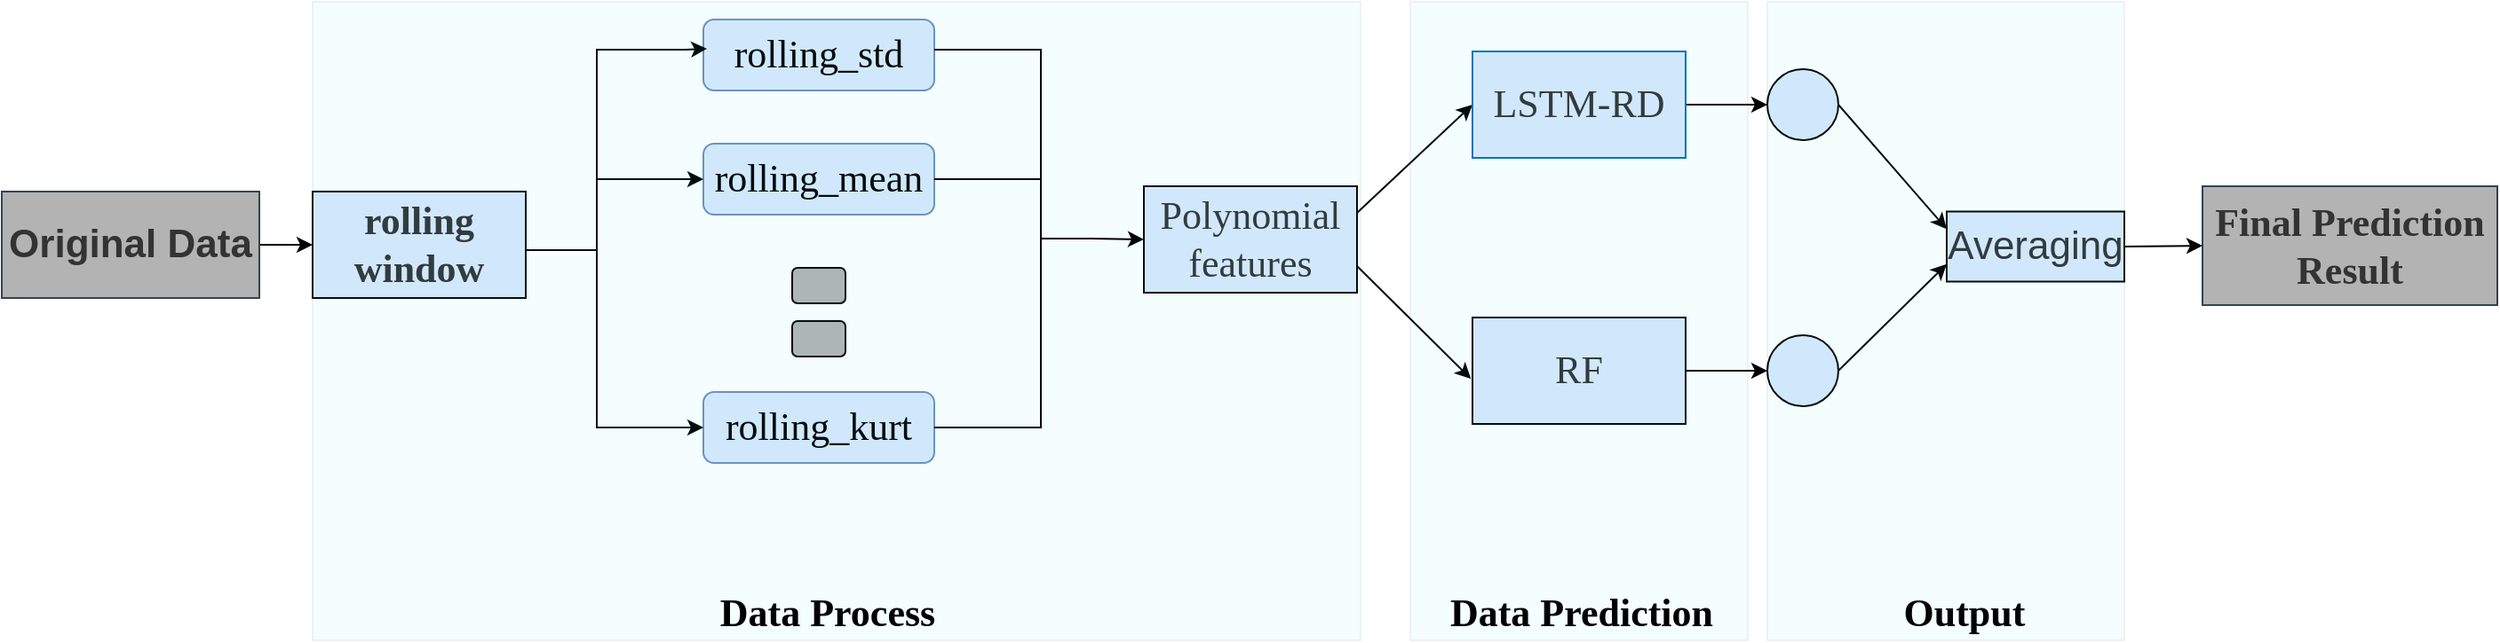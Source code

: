 <mxfile version="24.1.0" type="github">
  <diagram name="第 1 页" id="MAClC-Qz35gJHoBX1igw">
    <mxGraphModel dx="1851" dy="557" grid="1" gridSize="10" guides="1" tooltips="1" connect="1" arrows="0" fold="1" page="1" pageScale="1" pageWidth="827" pageHeight="1169" math="0" shadow="0">
      <root>
        <mxCell id="0" />
        <mxCell id="1" parent="0" />
        <mxCell id="4eGL8hieU2qLonjlvDq8-81" style="edgeStyle=none;rounded=0;orthogonalLoop=1;jettySize=auto;html=1;exitX=1;exitY=0.5;exitDx=0;exitDy=0;entryX=0;entryY=0.5;entryDx=0;entryDy=0;" parent="1" source="4eGL8hieU2qLonjlvDq8-1" target="4eGL8hieU2qLonjlvDq8-2" edge="1">
          <mxGeometry relative="1" as="geometry" />
        </mxCell>
        <mxCell id="4eGL8hieU2qLonjlvDq8-1" value="&lt;font color=&quot;#333333&quot; style=&quot;font-size: 22px;&quot;&gt;&lt;b&gt;Original&amp;nbsp;&lt;span style=&quot;background-color: initial;&quot;&gt;Data&lt;/span&gt;&lt;/b&gt;&lt;/font&gt;" style="rounded=0;whiteSpace=wrap;html=1;fillColor=#B3B3B3;strokeColor=#314354;fontColor=#ffffff;" parent="1" vertex="1">
          <mxGeometry x="-205" y="267" width="145" height="60" as="geometry" />
        </mxCell>
        <mxCell id="4eGL8hieU2qLonjlvDq8-2" value="&lt;b style=&quot;font-size: 18px;&quot;&gt;&lt;span style=&quot;font-family: 等线; font-size: 22px;&quot; lang=&quot;EN-US&quot;&gt;&lt;font style=&quot;font-size: 22px;&quot; color=&quot;#333333&quot;&gt;rolling&lt;br&gt;window&lt;/font&gt;&lt;/span&gt;&lt;/b&gt;" style="rounded=0;whiteSpace=wrap;html=1;fillColor=#DAE8FC;" parent="1" vertex="1">
          <mxGeometry x="-30" y="267" width="120" height="60" as="geometry" />
        </mxCell>
        <mxCell id="4eGL8hieU2qLonjlvDq8-24" value="&lt;div style=&quot;&quot;&gt;&lt;span style=&quot;font-family: &amp;quot;Times New Roman&amp;quot;;&quot;&gt;&lt;font style=&quot;font-size: 22px;&quot;&gt;rolling_mean&lt;/font&gt;&lt;/span&gt;&lt;br&gt;&lt;/div&gt;" style="rounded=1;whiteSpace=wrap;html=1;fillColor=#dae8fc;strokeColor=#6c8ebf;" parent="1" vertex="1">
          <mxGeometry x="190" y="240" width="130" height="40" as="geometry" />
        </mxCell>
        <mxCell id="4eGL8hieU2qLonjlvDq8-25" value="&lt;div&gt;&lt;font style=&quot;font-size: 22px;&quot; face=&quot;Times New Roman&quot;&gt;rolling_kurt&lt;/font&gt;&lt;/div&gt;" style="rounded=1;whiteSpace=wrap;html=1;fillColor=#dae8fc;strokeColor=#6c8ebf;" parent="1" vertex="1">
          <mxGeometry x="190" y="380" width="130" height="40" as="geometry" />
        </mxCell>
        <mxCell id="4eGL8hieU2qLonjlvDq8-26" value="&lt;div&gt;&lt;font face=&quot;Times New Roman&quot; style=&quot;font-size: 22px;&quot;&gt;rolling_std&lt;/font&gt;&lt;/div&gt;" style="rounded=1;whiteSpace=wrap;html=1;fillColor=#dae8fc;strokeColor=#6c8ebf;" parent="1" vertex="1">
          <mxGeometry x="190" y="170" width="130" height="40" as="geometry" />
        </mxCell>
        <mxCell id="4eGL8hieU2qLonjlvDq8-35" value="" style="rounded=1;whiteSpace=wrap;html=1;fillColor=#B3B3B3;" parent="1" vertex="1">
          <mxGeometry x="240" y="310" width="30" height="20" as="geometry" />
        </mxCell>
        <mxCell id="4eGL8hieU2qLonjlvDq8-37" value="" style="rounded=1;whiteSpace=wrap;html=1;fillColor=#B3B3B3;" parent="1" vertex="1">
          <mxGeometry x="240" y="340" width="30" height="20" as="geometry" />
        </mxCell>
        <mxCell id="4eGL8hieU2qLonjlvDq8-73" style="edgeStyle=none;rounded=0;orthogonalLoop=1;jettySize=auto;html=1;exitX=1;exitY=0.25;exitDx=0;exitDy=0;entryX=0;entryY=0.5;entryDx=0;entryDy=0;" parent="1" source="4eGL8hieU2qLonjlvDq8-38" target="4eGL8hieU2qLonjlvDq8-39" edge="1">
          <mxGeometry relative="1" as="geometry" />
        </mxCell>
        <mxCell id="4eGL8hieU2qLonjlvDq8-38" value="&lt;span style=&quot;font-size: 22px;&quot; lang=&quot;EN-US&quot;&gt;&lt;font color=&quot;#333333&quot; style=&quot;font-size: 22px;&quot; face=&quot;Times New Roman&quot;&gt;Polynomial&lt;br&gt;features&lt;/font&gt;&lt;/span&gt;" style="rounded=0;whiteSpace=wrap;html=1;fillColor=#DAE8FC;" parent="1" vertex="1">
          <mxGeometry x="438" y="264" width="120" height="60" as="geometry" />
        </mxCell>
        <mxCell id="4eGL8hieU2qLonjlvDq8-82" style="edgeStyle=none;rounded=0;orthogonalLoop=1;jettySize=auto;html=1;exitX=1;exitY=0.5;exitDx=0;exitDy=0;entryX=0;entryY=0.5;entryDx=0;entryDy=0;" parent="1" source="4eGL8hieU2qLonjlvDq8-39" target="4eGL8hieU2qLonjlvDq8-48" edge="1">
          <mxGeometry relative="1" as="geometry" />
        </mxCell>
        <mxCell id="4eGL8hieU2qLonjlvDq8-39" value="&lt;font color=&quot;#333333&quot; style=&quot;font-size: 22px;&quot; face=&quot;Times New Roman&quot;&gt;LSTM-RD&lt;/font&gt;" style="rounded=0;whiteSpace=wrap;html=1;fillColor=#DAE8FC;fontColor=#ffffff;strokeColor=#006EAF;" parent="1" vertex="1">
          <mxGeometry x="623" y="188" width="120" height="60" as="geometry" />
        </mxCell>
        <mxCell id="4eGL8hieU2qLonjlvDq8-83" style="edgeStyle=none;rounded=0;orthogonalLoop=1;jettySize=auto;html=1;exitX=1;exitY=0.5;exitDx=0;exitDy=0;entryX=0;entryY=0.5;entryDx=0;entryDy=0;" parent="1" source="4eGL8hieU2qLonjlvDq8-40" target="4eGL8hieU2qLonjlvDq8-49" edge="1">
          <mxGeometry relative="1" as="geometry" />
        </mxCell>
        <mxCell id="4eGL8hieU2qLonjlvDq8-40" value="&lt;font face=&quot;Times New Roman&quot; color=&quot;#333333&quot; style=&quot;font-size: 22px;&quot;&gt;RF&lt;/font&gt;" style="rounded=0;whiteSpace=wrap;html=1;fillColor=#DAE8FC;" parent="1" vertex="1">
          <mxGeometry x="623" y="338" width="120" height="60" as="geometry" />
        </mxCell>
        <mxCell id="4eGL8hieU2qLonjlvDq8-47" value="&lt;font face=&quot;Times New Roman&quot; style=&quot;font-size: 22px;&quot; color=&quot;#333333&quot;&gt;&lt;b style=&quot;&quot;&gt;Final Prediction&lt;/b&gt;&lt;/font&gt;&lt;div style=&quot;color: rgb(0, 0, 0); font-size: 22px;&quot;&gt;&lt;font face=&quot;Times New Roman&quot; style=&quot;font-size: 22px;&quot; color=&quot;#333333&quot;&gt;&lt;b style=&quot;&quot;&gt;Result&lt;/b&gt;&lt;/font&gt;&lt;/div&gt;" style="rounded=0;whiteSpace=wrap;html=1;fillColor=#B3B3B3;strokeColor=#314354;fontColor=#ffffff;" parent="1" vertex="1">
          <mxGeometry x="1034" y="264" width="166" height="67" as="geometry" />
        </mxCell>
        <mxCell id="zP5g-aHh7qN_No8NKDVx-13" style="edgeStyle=none;rounded=0;orthogonalLoop=1;jettySize=auto;html=1;exitX=1;exitY=0.5;exitDx=0;exitDy=0;entryX=0;entryY=0.25;entryDx=0;entryDy=0;" parent="1" source="4eGL8hieU2qLonjlvDq8-48" target="4eGL8hieU2qLonjlvDq8-51" edge="1">
          <mxGeometry relative="1" as="geometry" />
        </mxCell>
        <mxCell id="4eGL8hieU2qLonjlvDq8-48" value="" style="ellipse;whiteSpace=wrap;html=1;aspect=fixed;fillColor=#DAE8FC;" parent="1" vertex="1">
          <mxGeometry x="789" y="198" width="40" height="40" as="geometry" />
        </mxCell>
        <mxCell id="zP5g-aHh7qN_No8NKDVx-14" style="edgeStyle=none;rounded=0;orthogonalLoop=1;jettySize=auto;html=1;exitX=1;exitY=0.5;exitDx=0;exitDy=0;entryX=0;entryY=0.75;entryDx=0;entryDy=0;" parent="1" source="4eGL8hieU2qLonjlvDq8-49" target="4eGL8hieU2qLonjlvDq8-51" edge="1">
          <mxGeometry relative="1" as="geometry" />
        </mxCell>
        <mxCell id="4eGL8hieU2qLonjlvDq8-49" value="" style="ellipse;whiteSpace=wrap;html=1;aspect=fixed;fillColor=#DAE8FC;" parent="1" vertex="1">
          <mxGeometry x="789" y="348" width="40" height="40" as="geometry" />
        </mxCell>
        <mxCell id="4eGL8hieU2qLonjlvDq8-87" style="edgeStyle=none;rounded=0;orthogonalLoop=1;jettySize=auto;html=1;exitX=1;exitY=0.5;exitDx=0;exitDy=0;entryX=0;entryY=0.5;entryDx=0;entryDy=0;" parent="1" source="4eGL8hieU2qLonjlvDq8-51" target="4eGL8hieU2qLonjlvDq8-47" edge="1">
          <mxGeometry relative="1" as="geometry" />
        </mxCell>
        <mxCell id="4eGL8hieU2qLonjlvDq8-51" value="&lt;font color=&quot;#333333&quot; style=&quot;font-size: 22px;&quot;&gt;Averaging&lt;/font&gt;" style="rounded=0;whiteSpace=wrap;html=1;fillColor=#DAE8FC;" parent="1" vertex="1">
          <mxGeometry x="890" y="278.25" width="100" height="39.5" as="geometry" />
        </mxCell>
        <mxCell id="4eGL8hieU2qLonjlvDq8-60" style="edgeStyle=none;rounded=0;orthogonalLoop=1;jettySize=auto;html=1;exitX=1;exitY=1;exitDx=0;exitDy=0;exitPerimeter=0;entryX=0;entryY=0.5;entryDx=0;entryDy=0;" parent="1" source="4eGL8hieU2qLonjlvDq8-59" target="4eGL8hieU2qLonjlvDq8-25" edge="1">
          <mxGeometry relative="1" as="geometry" />
        </mxCell>
        <mxCell id="4eGL8hieU2qLonjlvDq8-59" value="" style="strokeWidth=1;html=1;shape=mxgraph.flowchart.annotation_1;align=left;pointerEvents=1;" parent="1" vertex="1">
          <mxGeometry x="130" y="187" width="50" height="213" as="geometry" />
        </mxCell>
        <mxCell id="4eGL8hieU2qLonjlvDq8-71" style="edgeStyle=none;rounded=0;orthogonalLoop=1;jettySize=auto;html=1;exitX=1;exitY=0.5;exitDx=0;exitDy=0;exitPerimeter=0;entryX=0;entryY=0.5;entryDx=0;entryDy=0;" parent="1" source="4eGL8hieU2qLonjlvDq8-64" target="4eGL8hieU2qLonjlvDq8-24" edge="1">
          <mxGeometry relative="1" as="geometry" />
        </mxCell>
        <mxCell id="4eGL8hieU2qLonjlvDq8-64" value="" style="line;strokeWidth=1;html=1;" parent="1" vertex="1">
          <mxGeometry x="130" y="255" width="40" height="10" as="geometry" />
        </mxCell>
        <mxCell id="4eGL8hieU2qLonjlvDq8-72" style="edgeStyle=none;rounded=0;orthogonalLoop=1;jettySize=auto;html=1;exitX=1;exitY=0;exitDx=0;exitDy=0;exitPerimeter=0;entryX=0.016;entryY=0.411;entryDx=0;entryDy=0;entryPerimeter=0;" parent="1" source="4eGL8hieU2qLonjlvDq8-59" target="4eGL8hieU2qLonjlvDq8-26" edge="1">
          <mxGeometry relative="1" as="geometry" />
        </mxCell>
        <mxCell id="4eGL8hieU2qLonjlvDq8-74" style="edgeStyle=none;rounded=0;orthogonalLoop=1;jettySize=auto;html=1;exitX=1;exitY=0.75;exitDx=0;exitDy=0;entryX=-0.007;entryY=0.577;entryDx=0;entryDy=0;entryPerimeter=0;" parent="1" source="4eGL8hieU2qLonjlvDq8-38" target="4eGL8hieU2qLonjlvDq8-40" edge="1">
          <mxGeometry relative="1" as="geometry" />
        </mxCell>
        <mxCell id="4eGL8hieU2qLonjlvDq8-79" value="" style="line;strokeWidth=1;html=1;" parent="1" vertex="1">
          <mxGeometry x="90" y="260" width="40" height="80" as="geometry" />
        </mxCell>
        <mxCell id="4eGL8hieU2qLonjlvDq8-90" value="" style="verticalLabelPosition=bottom;verticalAlign=top;html=1;shape=mxgraph.basic.rect;fillColor2=none;strokeWidth=1;size=20;indent=5;opacity=5;fillColor=#36DDFF;" parent="1" vertex="1">
          <mxGeometry x="-30" y="160" width="590" height="360" as="geometry" />
        </mxCell>
        <mxCell id="4eGL8hieU2qLonjlvDq8-91" value="" style="verticalLabelPosition=bottom;verticalAlign=top;html=1;shape=mxgraph.basic.rect;fillColor2=none;strokeWidth=1;size=20;indent=5;opacity=5;fillColor=#36DDFF;" parent="1" vertex="1">
          <mxGeometry x="789" y="160" width="201" height="360" as="geometry" />
        </mxCell>
        <mxCell id="4eGL8hieU2qLonjlvDq8-92" value="" style="verticalLabelPosition=bottom;verticalAlign=top;html=1;shape=mxgraph.basic.rect;fillColor2=none;strokeWidth=1;size=20;indent=5;opacity=5;fillColor=#36DDFF;" parent="1" vertex="1">
          <mxGeometry x="588" y="160" width="190" height="360" as="geometry" />
        </mxCell>
        <mxCell id="4eGL8hieU2qLonjlvDq8-93" value="&lt;font size=&quot;1&quot; style=&quot;&quot; face=&quot;Times New Roman&quot;&gt;&lt;b style=&quot;font-size: 22px;&quot;&gt;Data Process&lt;/b&gt;&lt;/font&gt;" style="text;strokeColor=none;align=center;fillColor=none;html=1;verticalAlign=middle;whiteSpace=wrap;rounded=0;" parent="1" vertex="1">
          <mxGeometry x="190" y="490" width="140" height="30" as="geometry" />
        </mxCell>
        <mxCell id="4eGL8hieU2qLonjlvDq8-94" value="&lt;font size=&quot;1&quot; style=&quot;&quot; face=&quot;Times New Roman&quot;&gt;&lt;b style=&quot;font-size: 22px;&quot;&gt;Data Prediction&lt;/b&gt;&lt;/font&gt;" style="text;strokeColor=none;align=center;fillColor=none;html=1;verticalAlign=middle;whiteSpace=wrap;rounded=0;" parent="1" vertex="1">
          <mxGeometry x="609" y="490" width="151" height="30" as="geometry" />
        </mxCell>
        <mxCell id="4eGL8hieU2qLonjlvDq8-95" value="&lt;font size=&quot;1&quot; style=&quot;&quot; face=&quot;Times New Roman&quot;&gt;&lt;b style=&quot;font-size: 22px;&quot;&gt;Output&lt;/b&gt;&lt;/font&gt;" style="text;strokeColor=none;align=center;fillColor=none;html=1;verticalAlign=middle;whiteSpace=wrap;rounded=0;" parent="1" vertex="1">
          <mxGeometry x="830" y="490" width="140" height="30" as="geometry" />
        </mxCell>
        <mxCell id="zP5g-aHh7qN_No8NKDVx-10" style="edgeStyle=orthogonalEdgeStyle;rounded=0;orthogonalLoop=1;jettySize=auto;html=1;exitX=0;exitY=0.5;exitDx=0;exitDy=0;exitPerimeter=0;entryX=0;entryY=0.5;entryDx=0;entryDy=0;" parent="1" source="zP5g-aHh7qN_No8NKDVx-3" target="4eGL8hieU2qLonjlvDq8-38" edge="1">
          <mxGeometry relative="1" as="geometry" />
        </mxCell>
        <mxCell id="zP5g-aHh7qN_No8NKDVx-3" value="" style="strokeWidth=1;html=1;shape=mxgraph.flowchart.annotation_1;align=left;pointerEvents=1;direction=west;" parent="1" vertex="1">
          <mxGeometry x="320" y="187" width="60" height="213" as="geometry" />
        </mxCell>
        <mxCell id="zP5g-aHh7qN_No8NKDVx-8" value="" style="line;strokeWidth=1;html=1;" parent="1" vertex="1">
          <mxGeometry x="320" y="255" width="60" height="10" as="geometry" />
        </mxCell>
      </root>
    </mxGraphModel>
  </diagram>
</mxfile>
